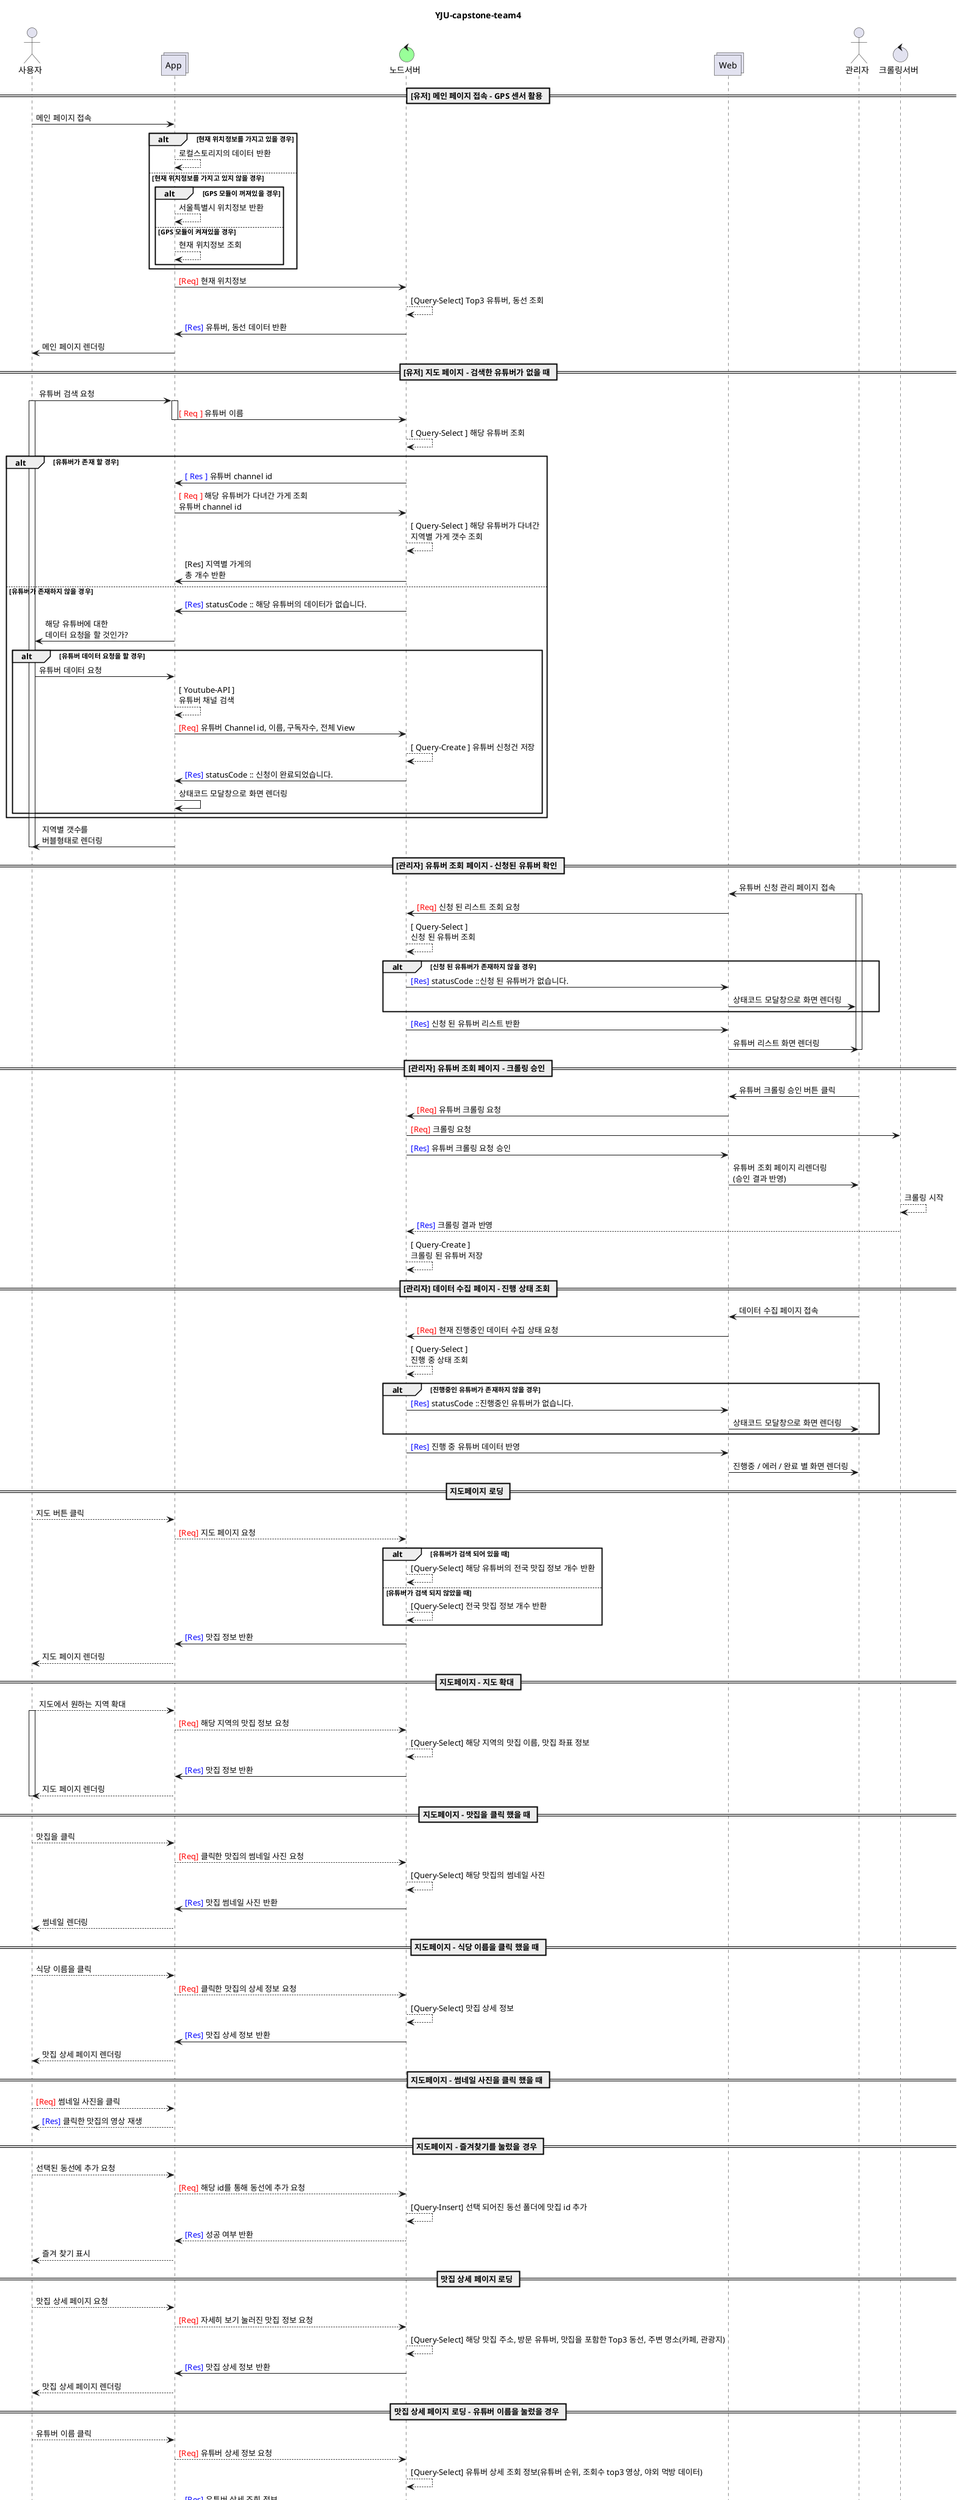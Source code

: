 @startuml

title YJU-capstone-team4
footer Page %page% of %lastpage%

actor 사용자 as User
collections App
control 노드서버 as Node #99FF99

collections Web
actor 관리자 as Admin
control 크롤링서버 as Lamda

== [유저] 메인 페이지 접속 - GPS 센서 활용 ==
User -> App : 메인 페이지 접속
alt 현재 위치정보를 가지고 있을 경우
    App --> App : 로컬스토리지의 데이터 반환
else 현재 위치정보를 가지고 있지 않을 경우
    alt GPS 모듈이 꺼져있을 경우
        App --> App : 서울특별시 위치정보 반환
    else GPS 모듈이 켜져있을 경우
        App --> App : 현재 위치정보 조회
    end
end

App -> Node : <font color=red>[Req]</font> 현재 위치정보
Node --> Node : [Query-Select] Top3 유튜버, 동선 조회
Node -> App : <font color=blue>[Res]</font> 유튜버, 동선 데이터 반환
App -> User : 메인 페이지 렌더링


== [유저] 지도 페이지 - 검색한 유튜버가 없을 때 ==
User -> App : 유튜버 검색 요청
activate User
' activate User #FFBBBB
activate App
    ' App -> User : 유튜버 목록 반환
    ' User -> App : 유튜버 선택
    App -> Node : <font color=red>[ Req ]</font> 유튜버 이름
    deactivate App
    Node --> Node : [ Query-Select ] 해당 유튜버 조회
alt 유튜버가 존재 할 경우
    Node -> App : <font color=blue>[ Res ]</font> 유튜버 channel id
    App -> Node : <font color=red>[ Req ]</font> 해당 유튜버가 다녀간 가게 조회\n유튜버 channel id
    Node --> Node : [ Query-Select ] 해당 유튜버가 다녀간\n지역별 가게 갯수 조회
Node -> App : [Res] 지역별 가게의\n총 개수 반환
else 유튜버가 존재하지 않을 경우
    Node -> App : <font color=blue>[Res]</font> statusCode :: 해당 유튜버의 데이터가 없습니다.
    App -> User : 해당 유튜버에 대한\n데이터 요청을 할 것인가?
    alt 유튜버 데이터 요청을 할 경우
        User -> App : 유튜버 데이터 요청
        App --> App : [ Youtube-API ]\n유튜버 채널 검색
        App -> Node : <font color=red>[Req]</font> 유튜버 Channel id, 이름, 구독자수, 전체 View
        Node --> Node : [ Query-Create ] 유튜버 신청건 저장
        Node -> App : <font color=blue>[Res]</font> statusCode :: 신청이 완료되었습니다.
        App -> App : 상태코드 모달창으로 화면 렌더링
    end
end
App -> User : 지역별 갯수를\n버블형태로 렌더링
deactivate User

== [관리자] 유튜버 조회 페이지 - 신청된 유튜버 확인 ==
Admin ->  Web : 유튜버 신청 관리 페이지 접속
activate Admin
Web -> Node : <font color=red>[Req]</font> 신청 된 리스트 조회 요청
Node --> Node : [ Query-Select ]\n신청 된 유튜버 조회
alt 신청 된 유튜버가 존재하지 않을 경우
    Node -> Web : <font color=blue>[Res]</font> statusCode ::신청 된 유튜버가 없습니다.
    Web -> Admin : 상태코드 모달창으로 화면 렌더링
end
Node -> Web : <font color=blue>[Res]</font> 신청 된 유튜버 리스트 반환
Web -> Admin : 유튜버 리스트 화면 렌더링
deactivate Admin

== [관리자] 유튜버 조회 페이지 - 크롤링 승인 ==
Admin -> Web : 유튜버 크롤링 승인 버튼 클릭
Web -> Node : <font color=red>[Req]</font> 유튜버 크롤링 요청
Node -> Lamda : <font color=red>[Req]</font> 크롤링 요청
Node -> Web : <font color=blue>[Res]</font> 유튜버 크롤링 요청 승인
Web -> Admin : 유튜버 조회 페이지 리렌더링\n(승인 결과 반영)
Lamda --> Lamda : 크롤링 시작
Lamda --> Node : <font color=blue>[Res]</font> 크롤링 결과 반영
Node --> Node : [ Query-Create ]\n크롤링 된 유튜버 저장

== [관리자] 데이터 수집 페이지 - 진행 상태 조회 ==
Admin -> Web : 데이터 수집 페이지 접속
Web -> Node : <font color=red>[Req]</font> 현재 진행중인 데이터 수집 상태 요청
Node --> Node : [ Query-Select ]\n진행 중 상태 조회
alt 진행중인 유튜버가 존재하지 않을 경우
    Node -> Web : <font color=blue>[Res]</font> statusCode ::진행중인 유튜버가 없습니다.
    Web -> Admin : 상태코드 모달창으로 화면 렌더링
end
Node -> Web : <font color=blue>[Res]</font> 진행 중 유튜버 데이터 반영
Web -> Admin : 진행중 / 에러 / 완료 별 화면 렌더링

== 지도페이지 로딩 ==
User --> App :  지도 버튼 클릭
App --> Node : <font color=red>[Req]</font> 지도 페이지 요청
alt 유튜버가 검색 되어 있을 때
    Node --> Node : [Query-Select] 해당 유튜버의 전국 맛집 정보 개수 반환
else 유튜버가 검색 되지 않았을 때
    Node --> Node : [Query-Select] 전국 맛집 정보 개수 반환
end
Node -> App : <font color=blue>[Res]</font> 맛집 정보 반환
App --> User : 지도 페이지 렌더링

== 지도페이지 - 지도 확대 ==
User --> App :  지도에서 원하는 지역 확대
activate User
App --> Node : <font color=red>[Req]</font> 해당 지역의 맛집 정보 요청
Node --> Node : [Query-Select] 해당 지역의 맛집 이름, 맛집 좌표 정보
Node -> App : <font color=blue>[Res]</font> 맛집 정보 반환
App --> User :  지도 페이지 렌더링
deactivate User

== 지도페이지 - 맛집을 클릭 했을 때 ==
User --> App :  맛집을 클릭
App --> Node : <font color=red>[Req]</font> 클릭한 맛집의 썸네일 사진 요청
Node --> Node : [Query-Select] 해당 맛집의 썸네일 사진
Node -> App : <font color=blue>[Res]</font> 맛집 썸네일 사진 반환
App --> User :  썸네일 렌더링

== 지도페이지 - 식당 이름을 클릭 했을 때 ==
User --> App :  식당 이름을 클릭
App --> Node : <font color=red>[Req]</font> 클릭한 맛집의 상세 정보 요청
Node --> Node : [Query-Select] 맛집 상세 정보
Node -> App : <font color=blue>[Res]</font> 맛집 상세 정보 반환
App --> User :  맛집 상세 페이지 렌더링

== 지도페이지 - 썸네일 사진을 클릭 했을 때 ==
User --> App : <font color=red>[Req]</font> 썸네일 사진을 클릭
App --> User : <font color=blue>[Res]</font> 클릭한 맛집의 영상 재생

== 지도페이지 - 즐겨찾기를 눌렀을 경우 ==
User --> App :  선택된 동선에 추가 요청
App --> Node : <font color=red>[Req]</font> 해당 id를 통해 동선에 추가 요청
Node --> Node : [Query-Insert] 선택 되어진 동선 폴더에 맛집 id 추가
Node --> App : <font color=blue>[Res]</font> 성공 여부 반환
App --> User :  즐겨 찾기 표시

== 맛집 상세 페이지 로딩 ==
User --> App :  맛집 상세 페이지 요청
App --> Node : <font color=red>[Req]</font> 자세히 보기 눌러진 맛집 정보 요청
Node --> Node : [Query-Select] 해당 맛집 주소, 방문 유튜버, 맛집을 포함한 Top3 동선, 주변 명소(카페, 관광지)
Node -> App : <font color=blue>[Res]</font> 맛집 상세 정보 반환
App --> User :  맛집 상세 페이지 렌더링

== 맛집 상세 페이지 로딩 - 유튜버 이름을 눌렀을 경우 ==
User --> App :  유튜버 이름 클릭
App --> Node : <font color=red>[Req]</font> 유튜버 상세 정보 요청
Node --> Node : [Query-Select] 유튜버 상세 조회 정보(유튜버 순위, 조회수 top3 영상, 야외 먹방 데이터)
Node -> App : <font color=blue>[Res]</font> 유튜버 상세 조회 정보
App --> User :  유튜버 상세 페이지 렌더링

== 맛집 상세 페이지 로딩 - 유튜브 썸네일을 눌렀을 경우 ==
User --> App : <font color=blue>[Req]</font> 유튜브 썸네일 클릭
App --> User : <font color=blue>[Res]</font> 유튜브 영상 재생

== 맛집 상세 페이지 로딩 - 동선 제목을 눌렀을 경우 ==
User --> App :  동선 제목 클릭
App --> Node : <font color=red>[Req]</font> 해당 동선  요청
Node --> Node : [Query-Select] 해당 동선 정보
Node -> App : <font color=blue>[Res]</font> 해당 동선 정보 반환
App --> User :  동선 페이지 렌더링

== 맛집 상세 페이지 로딩 - 즐겨찾기를 눌렀을 경우 ==
User --> App :  선택된 동선에 추가 요청
App --> Node : <font color=red>[Req]</font> 맛집 id를 통해 동선에 추가 요청
Node --> Node : [Query-Insert] 선택 되어진 동선 폴더에 맛집 id를 통한 맛집 추가
Node --> App : <font color=blue>[Res]</font> 성공 여부 반환
App --> User :  즐겨 찾기 표시

== 지도페이지 - 동선 폴더 미리보기 로딩 ==
User --> App : Feb 버튼 클릭
App --> Node : <font color=red>[Req]</font> 동선 폴더 미리보기 요청
Node --> Node : [Req] 최근 사용한 폴더 유무 확인
alt 최근에 사용한 폴더 가 있을 경우
    Node --> Node : [Query-Select] 해당 동선 폴더에 포함된 리스트
else 최근에 사용한 폴더가 없을 경우
    Node --> Node : [Query-Select] default 동선 폴더에 포함된 리스트
end
Node -> App : <font color=blue>[Res]</font> 동선 리스트 반환
App --> User : 동선 폴더의 리스트 렌더링

== 지도 페이지 - 선택된 동선 폴더 미리보기 로딩 ==
User --> App : select box 에서 원하느 동선 선택
App --> Node : <font color=red>[Req]</font> 선택된 동선 폴더 안의 리스트 요청
Node --> Node : [Query-Select] 해당 동선 폴더에 포함된 리스트
Node -> App : <font color=blue>[Res]</font> 동선 리스트 반환
App --> User : 선택된 동선 폴더의 리스트 렌더링

== 지도페이지 - 동선 페이지 로딩 ==
User --> App : 선택된 동선 폴더의 자세히 보기 요청
App --> Node : <font color=red>[Req]</font> 선택된 동선 폴더 안의 맛집 리스트 요청
Node --> Node : [Query-Select] 해당 동선 폴더에 포함된 맛집 리스트
Node -> App : <font color=blue>[Res]</font> 맛집 리스트 반환
App --> User : 선택된 동선 폴더의 리스트 렌더링

== [유저] 내 동선 페이지 ==
alt 동선 폴더 선택 유무
else default 폴더
    User -> App : 내 동선 페이지 요청
else 폴더 선택
    User -> App : 동선 폴더 선택
    activate User
    App --> App : 동선 폴더 리턴
end
App -> Node : <font color=red>[Req]</font> 동선 폴더 리스트 요청
Node --> Node : [Query-Select] 보유중인 동선 리스트 조회
Node -> App :<font color=blue>[Res]</font> 동선 폴더 리스트 반환
App -> Node : <font color=red>[Req]</font> 폴더의 id 값 전달
alt 동선 리스트 데이터 유무
else 동선 리스트가 있을 때
    Node --> Node : [Query-Select]\nid -> 맛집 지도, 동선 리스트
else 동선 리스트가 없을 때
    Node --> Node : [Query-Select]\nstatusCode :: 해당 리스트가 없습니다.
end
Node -> App : <font color=blue>[Res]</font> 반환된 리스트 지도에 렌더링
App -> User : 내 동선 페이지 렌더링
deactivate User

== [유저] 동선 배치==
User -> App : 맛집 동선 변경 (Drag & Drop)
activate User
App -> Node : <font color=red>[Req]</font> 동선 변경 요청
Node --> Node : [Query-Update]\n동선
Node -> App : <font color=blue>[Res]</font> 변경된 동선 리스트와 지도 반환
App -> User : 변경된 동선을 적용하여 페이지 렌더링
deactivate User

== [유저] 동선 공유 페이지==
User -> App : 동선 공유 페이지 요청
App -> Node : <font color=red>[Req]</font> 동선 폴더 리스트 요청
Node --> Node : [Query-Select] 보유중인 동선 리스트 조회
Node -> App :<font color=blue>[Res]</font> 동선 폴더 리스트 반환
App -> Node : <font color=red>[Req]</font> 폴더의 id 값 전달
Node --> Node : [Query-Select]\n동선 지도, 해시태그 반환
Node -> App : <font color=blue>[Res]</font> 해당 폴더의 동선 지도와 지역 해시태그 반환
App -> User : 동선 공유 페이지 렌더링

== [유저] 공유하기==
User -> App : 공유하기 버튼 클릭
App -> Node : <font color=red>[Req]</font> 제목, 해시태그, 썸네일 전달
Node --> Node : [Query-Insert]\n동선 데이터 저장
Node -> App : <font color=blue>[Res]</font> statusCode :: 해당 동선이 공유되었습니다.
App -> User : 초기 동선 검색 페이지 렌더링

== [유저] 동선 검색 페이지==
User -> App : 동선 검색 페이지 요청
App -> Node : <font color=red>[Req]</font> 해시태그, 썸네일 요청
Node --> Node : [Query-Select]\ndefault 해시태그
Node -> App : <font color=blue>[Res]</font> (지역, 계절, 보기)별 해시태그 반환
App -> User : 동선 검색 페이지 렌더링

== [유저] 카테고리 별 검색 결과==
alt 해시태그 추가
    User -> App : 해시태그 추가 요청
    activate User
    App --> App : 해시태그 추가
    App -> User : 해시태그 렌더링
    deactivate User
end
User -> App : 해시태그 선택,\n동선 제목, 유튜버, 닉네임으로 검색
App -> Node : <font color=red>[Req]</font> 선택한 해시태그 id 와 동선 제목 OR 유튜버 OR 닉네임 전달
Node --> Node : [Query-Select]\n검색 요청 값에 대한 동선, 해시태그
Node -> App : <font color=blue>[Res]</font> 동선 썸네일, 해시태그 반환
App -> User : 검색 결과 렌더링

== [유저] 통계 페이지 - 유튜버 카테고리 ==
User -> App : 통계 페이지 요청
alt 사용자가 인기 유튜버 선택했을 경우(Default)
    App -> Node : <font color=red>[Req]</font> 인기 유튜버 요청
    Node -> Node : [Query-Select] Top3 구독자 수 유튜버 조회
else 사용자가 급상승 유튜버 선택했을 경우
    App --> Node : <font color=red>[Req]</font> 급상승 유튜버 요청
    Node --> Node : [Query-Select] Top3 일정 기간 내 구독자 급성장 유튜버 조회
else 사용자가 급상승 동영상 선택했을 경우
    App --> Node : <font color=red>[Req]</font> 급상승 동영상 요청
    Node --> Node : [Query-Select] Top3 일정 기간 내 조회수 급성장 동영상 조회
end
Node --> App : <font color=blue>[Res]</font> 유튜버 썸네일, 이름 데이터 반환

App -> User : 유튜버 top3 컨텐츠 렌더링

== [유저] 통계 페이지 - 유튜버 구독자 & 조회수 비교 ==
User -> App : 유튜버 비교 그래프 요청

App -> Node : <font color=red>[Req]</font> 사용자가 원하는 유튜버 요청
Node -> Node : [Query-Select] 요청한 유튜버 구독자 수 조회\n[Query-Select] 요청한 유튜버 영상 총 조회수 조회
Node -> App : <font color=blue>[Res]</font> 유튜버 데이터 반환

App -> Node : <font color=red>[Req]</font> 데이터 조회 시 보고자 하는 기간 요청
alt Default 날짜
    Node -> Node : [Query-Select] 오늘부터 1년 전까지 날짜 조회
else 사용자 설정 날짜
    Node --> Node : [Query-Select] 사용자가 요청한 기간 조회
end
Node -> App : <font color=blue>[Res]</font> 날짜 데이터 반환

App -> User : 유튜버 비교 그래프 랜더링

== [유저] 통계 페이지 - 해시태그, 동선 카테고리 ==
User -> App : 지역 데이터 요청(Default는 현재 위치)
alt GPS 모듈이 켜져있을 경우(Default)
    App -> Node : <font color=red>[Req]</font> Default 지역의 해시태그 요청\n<font color=red>[Req]</font> Default 지역의 TOP3 동선 요청
    Node -> Node : [Query-Select] Default 지역 해시태그를 포함하는 동선의 해시태그 조회\n[Query-Select] Default 지역 해시태그를 포함하는 동선 조회
else 현재 위치정보를 가지고 있지 않을 경우
    alt GPS 모듈이 꺼져있을 경우
        App --> Node : <font color=red>[Req]</font> 서울특별시의 해시태그 요청\n<font color=red>[Req]</font> 서울 지역의 TOP3 동선 요청
        Node --> Node : [Query-Select] 서울 지역 해시태그를 포함하는 동선의 해시태그 조회\n[Query-Select] 서울 지역 해시태그를 포함하는 동선 조회
    else 사용자가 직접 선택할 경우
        App --> Node : <font color=red>[Req]</font> 사용자가 요청한 지역의 해시태그 요청\n<font color=red>[Req]</font> 사용자가 요청한 지역의 TOP3 동선 요청
        Node --> Node : [Query-Select] 사용자가 요청한 지역 해시태그를 포함하는 동선의 해시태그 조회\n[Query-Select] 사용자가 요청한 지역 해시태그를 포함하는 동선 조회
    end
end

Node -> App : <font color=blue>[Res]</font> 해당 해시태그 및 카운트 결과값 반환\n<font color=blue>[Res]</font> 해당 동선 제목, 썸네일, 해시태그 반환

App -> User : 통계 페이지 랜더링

== [관리자] 데이터 수집 페이지 - 크롤링 현황 ==
Admin -> Web : 데이터 수집 페이지 접속
Web -> Node : <font color=red>[Req]</font> 현재 크롤링 상태 요청
Node --> Node : [ Query-Select ] \n크롤링 상태 조회
Node -> Web : <font color=blue>[Res]</font> 상태별 크롤링 결과 반영
Web -> Admin : 진행중 / 에러 / 완료 별 화면 렌더링

== [관리자] 데이터 2차 검수 페이지 - 더보기 정보 조회==
Admin -> Web : 에러 리스트에서 유튜버 클릭
Web -> Node : <font color=red>[Req]</font> 에러 발생한 영상 정보 요청
Node --> Node : [ Query-Select ]\n영상 정보 조회
Node -> Web : <font color=blue>[Res]</font> 형태소 분석된 더보기 정보 반환
Web-> Admin : 주소 분리 및 검색 화면 렌더링

== [관리자] 데이터 2차 검수 페이지 - 주소 조합 ==
Admin -> Web : 형태소 별로 분리된 데이터 클릭
activate Admin
Web --> Web : 클릭한 데이터 화면에 출력
Web -> Admin : 주소 분리 및 검색 화면 리렌더링\n(선택한 데이터 반영)

== [관리자] 데이터 2차 검수 페이지 - 주소 검색 ==
alt 검색 버튼 클릭 했을 경우
    Admin -> Web : 조합된 주소 데이터 검색 버튼 클릭
    Web -> Node : <font color=red>[Req]</font> 주소에 대한 검색 결과, 좌표값 요청
    Node -> Lamda : <font color=red>[Req]</font> 크롤링 요청
    Lamda --> Lamda : 크롤링 시작
    Lamda -> Node : <font color=blue>[Res]</font> 크롤링 결과 반환
    Node -> Web : <font color=blue>[Res]</font> 구글, 네이버, 다음 검색 결과, 좌표값 반환
    Web -> Admin : 주소 검색 화면 렌더링
    alt 저장 버튼 클릭 했을 경우
        Admin -> Web : 검색된 주소 선택 후 저장버튼 클릭
        Web -> Node : <font color=red>[Req]</font> 주소 정보 저장 요청
        Node --> Node : [ Query-Create ]\n주소 정보 저장
        Node -> Web : <font color=blue>[Res]</font> 주소 정보 저장 응답
        Web -> Admin : 주소 검색 화면 리렌더링
    else 재검색 버튼 클릭 했을 경우
        Admin -> Web : 재검색 버튼 클릭
        Web --> Web : 주소 분리 및 검색 Component 이동
        Web -> Admin : 주소 분리 및 검색 화면 렌더링
    end
else 삭제 버튼 클릭 했을 경우
    Admin -> Web : 삭제 버튼 클릭
    Web -> Node : <font color=red>[Req]</font> 해당 영상 정보 삭제 요청
    Node --> Node : [ Query-Delete ] \n영상 정보 삭제
    Node -> Web : <font color=blue>[Res]</font> 삭제 결과 응답
    Web -> Admin : 주소 분리 및 검색 화면 리렌더링
end
deactivate Admin

== [유저] 유튜버 상세 페이지==
User -> App : default page(1위 유튜버)
App -> Node : <font color=red>[Req]</font> 유튜버 이름
Node --> Node : [Query-Select]\n유튜버 정보 반환
Node -> App : <font color=blue>[Res]</font>\n유튜버 정보, 조회수 Top 5 영상, 지역별 영상,\n영상 정보, 영상 url, 사용자의 좋아요 여부 반환
App -> User : 유튜버 상세 페이지 렌더링

== [유저] 유튜버 검색==
User -> App : 유튜버 검색
App -> Node : <font color=red>[Req]</font> 유튜버 이름
Node --> Node : [Query-Select]\n유튜버 정보 반환
Node -> App : <font color=blue>[Res]</font>\n유튜버 정보, 조회수 Top 5 영상, 지역별 영상,\n영상 정보, 영상 url, 사용자의 좋아요 여부 반환
App -> User : 유튜버 상세 페이지 렌더링

== [유저] 영상 조회==
User -> App : 영상 클릭
App --> App : 영상 url 반환
App -> User : 영상 조회

== [유저] 좋아요==
User -> App : 좋아요 버튼 클릭
App -> Node : <font color=red>[Req]</font> 좋아요 버튼 클릭
Node --> Node : [Query-Update]\n좋아요 상태 변경
Node -> App : <font color=blue>[Res]</font> statusCode :: 좋아요 활성화 or 비활성화
App -> User : 좋아요 버튼 활성화 or 비활성화
@enduml